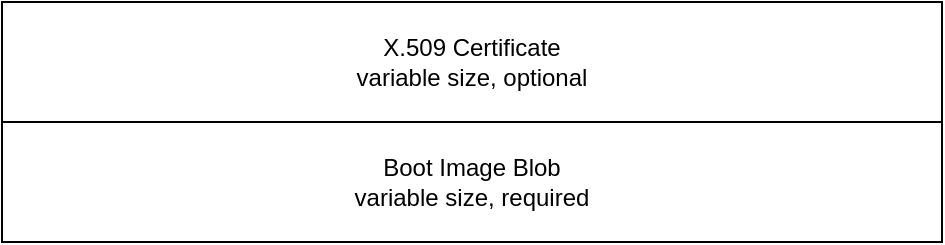 <mxfile scale="3" border="0">
    <diagram id="LzTGRrPrDBO6Tm46XuKC" name="Page-1">
        <mxGraphModel dx="1444" dy="1139" grid="0" gridSize="10" guides="1" tooltips="1" connect="1" arrows="1" fold="1" page="0" pageScale="1" pageWidth="1600" pageHeight="1200" math="0" shadow="0">
            <root>
                <mxCell id="0"/>
                <mxCell id="1" parent="0"/>
                <mxCell id="47" value="X.509 Certificate&lt;div&gt;variable size, optional&lt;/div&gt;" style="rounded=0;whiteSpace=wrap;html=1;" vertex="1" parent="1">
                    <mxGeometry x="328" y="390" width="470" height="60" as="geometry"/>
                </mxCell>
                <mxCell id="48" value="Boot Image Blob&lt;div&gt;variable size, required&lt;/div&gt;" style="rounded=0;whiteSpace=wrap;html=1;" vertex="1" parent="1">
                    <mxGeometry x="328" y="450" width="470" height="60" as="geometry"/>
                </mxCell>
            </root>
        </mxGraphModel>
    </diagram>
</mxfile>